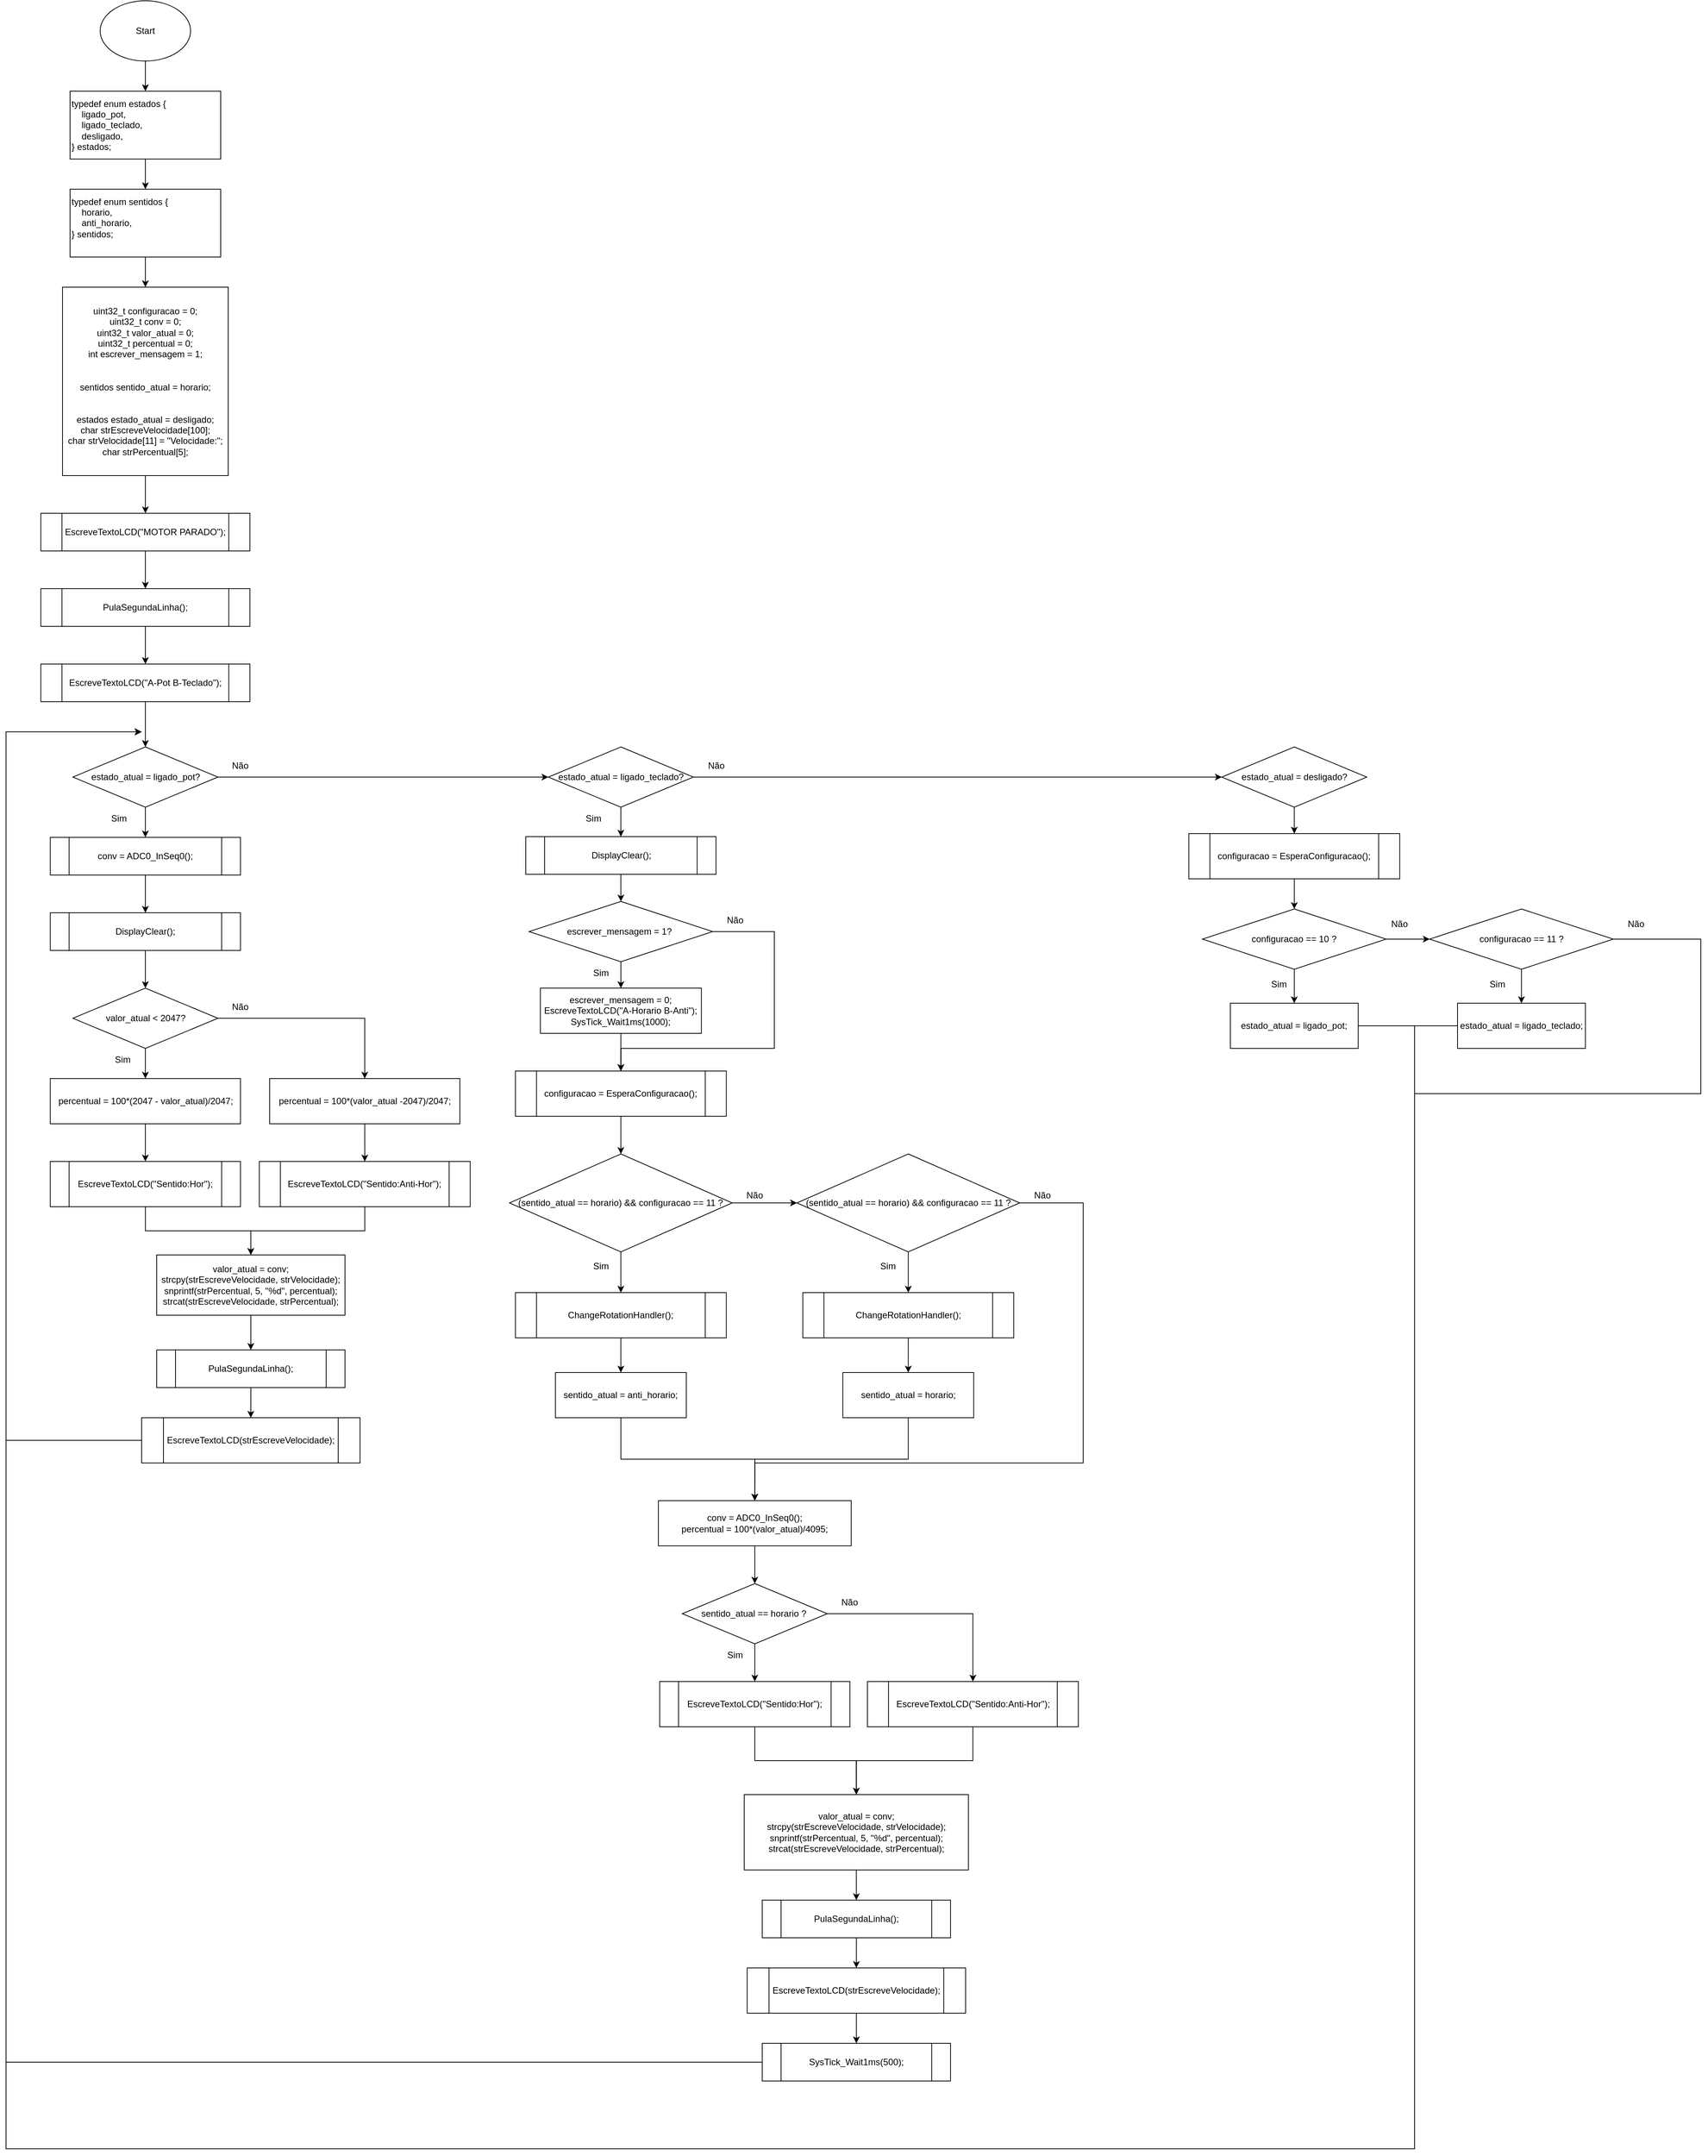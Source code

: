 <mxfile version="22.1.4" type="device">
  <diagram name="Página-1" id="L03aCDR9lE72jBjdQ07d">
    <mxGraphModel dx="2852" dy="1502" grid="1" gridSize="10" guides="1" tooltips="1" connect="1" arrows="1" fold="1" page="1" pageScale="1" pageWidth="827" pageHeight="1169" math="0" shadow="0">
      <root>
        <mxCell id="0" />
        <mxCell id="1" parent="0" />
        <mxCell id="bAKv689QTFhfxUIVN02V-3" value="" style="edgeStyle=orthogonalEdgeStyle;rounded=0;orthogonalLoop=1;jettySize=auto;html=1;" edge="1" parent="1" source="bAKv689QTFhfxUIVN02V-1" target="bAKv689QTFhfxUIVN02V-2">
          <mxGeometry relative="1" as="geometry" />
        </mxCell>
        <mxCell id="bAKv689QTFhfxUIVN02V-1" value="Start" style="ellipse;whiteSpace=wrap;html=1;" vertex="1" parent="1">
          <mxGeometry x="165" y="10" width="120" height="80" as="geometry" />
        </mxCell>
        <mxCell id="bAKv689QTFhfxUIVN02V-5" value="" style="edgeStyle=orthogonalEdgeStyle;rounded=0;orthogonalLoop=1;jettySize=auto;html=1;" edge="1" parent="1" source="bAKv689QTFhfxUIVN02V-2" target="bAKv689QTFhfxUIVN02V-4">
          <mxGeometry relative="1" as="geometry" />
        </mxCell>
        <mxCell id="bAKv689QTFhfxUIVN02V-2" value="&lt;div style=&quot;&quot;&gt;typedef enum estados&amp;nbsp;&lt;span style=&quot;background-color: initial;&quot;&gt;{&lt;/span&gt;&lt;/div&gt;&lt;div style=&quot;&quot;&gt;&amp;nbsp; &amp;nbsp; ligado_pot,&lt;span style=&quot;&quot;&gt;&lt;/span&gt;&lt;/div&gt;&lt;div style=&quot;&quot;&gt;&lt;span style=&quot;&quot;&gt;&lt;span style=&quot;&quot;&gt;&lt;span style=&quot;white-space: pre;&quot;&gt;&amp;nbsp;&amp;nbsp;&amp;nbsp;&amp;nbsp;&lt;/span&gt;&lt;/span&gt;ligado_teclado,&lt;/span&gt;&lt;/div&gt;&lt;div style=&quot;&quot;&gt;&lt;span style=&quot;&quot;&gt;&lt;span style=&quot;&quot;&gt;&lt;span style=&quot;white-space: pre;&quot;&gt;&amp;nbsp;&amp;nbsp;&amp;nbsp;&amp;nbsp;&lt;/span&gt;&lt;/span&gt;desligado,&lt;/span&gt;&lt;/div&gt;&lt;div style=&quot;&quot;&gt;} estados;&lt;/div&gt;" style="whiteSpace=wrap;html=1;align=left;" vertex="1" parent="1">
          <mxGeometry x="125" y="130" width="200" height="90" as="geometry" />
        </mxCell>
        <mxCell id="bAKv689QTFhfxUIVN02V-7" value="" style="edgeStyle=orthogonalEdgeStyle;rounded=0;orthogonalLoop=1;jettySize=auto;html=1;" edge="1" parent="1" source="bAKv689QTFhfxUIVN02V-4" target="bAKv689QTFhfxUIVN02V-6">
          <mxGeometry relative="1" as="geometry" />
        </mxCell>
        <mxCell id="bAKv689QTFhfxUIVN02V-4" value="&lt;div style=&quot;&quot;&gt;&lt;div&gt;typedef enum sentidos&amp;nbsp;&lt;span style=&quot;background-color: initial;&quot;&gt;{&lt;/span&gt;&lt;/div&gt;&lt;div&gt;&lt;span style=&quot;white-space: pre;&quot;&gt;&amp;nbsp;&amp;nbsp;&amp;nbsp;&amp;nbsp;&lt;/span&gt;horario,&lt;/div&gt;&lt;div&gt;&lt;span style=&quot;&quot;&gt;&lt;span style=&quot;white-space: pre;&quot;&gt;&amp;nbsp;&amp;nbsp;&amp;nbsp;&amp;nbsp;&lt;/span&gt;&lt;/span&gt;anti_horario,&lt;/div&gt;&lt;div&gt;} sentidos;&lt;/div&gt;&lt;div&gt;&lt;br&gt;&lt;/div&gt;&lt;/div&gt;" style="whiteSpace=wrap;html=1;align=left;" vertex="1" parent="1">
          <mxGeometry x="125" y="260" width="200" height="90" as="geometry" />
        </mxCell>
        <mxCell id="bAKv689QTFhfxUIVN02V-9" value="" style="edgeStyle=orthogonalEdgeStyle;rounded=0;orthogonalLoop=1;jettySize=auto;html=1;" edge="1" parent="1" source="bAKv689QTFhfxUIVN02V-6" target="bAKv689QTFhfxUIVN02V-8">
          <mxGeometry relative="1" as="geometry" />
        </mxCell>
        <mxCell id="bAKv689QTFhfxUIVN02V-6" value="uint32_t configuracao = 0;&lt;br&gt;uint32_t conv = 0;&lt;br&gt;uint32_t valor_atual = 0;&lt;br&gt;uint32_t percentual = 0;&lt;br&gt;int escrever_mensagem = 1;&lt;br&gt;&lt;br&gt;&lt;br&gt;sentidos sentido_atual = horario;&lt;br&gt;&lt;br&gt;&lt;br&gt;estados estado_atual = desligado;&lt;br&gt;char strEscreveVelocidade[100];&lt;br&gt;char strVelocidade[11] = &quot;Velocidade:&quot;;&lt;br&gt;char strPercentual[5];" style="whiteSpace=wrap;html=1;align=center;" vertex="1" parent="1">
          <mxGeometry x="115" y="390" width="220" height="250" as="geometry" />
        </mxCell>
        <mxCell id="bAKv689QTFhfxUIVN02V-13" value="" style="edgeStyle=orthogonalEdgeStyle;rounded=0;orthogonalLoop=1;jettySize=auto;html=1;" edge="1" parent="1" source="bAKv689QTFhfxUIVN02V-8" target="bAKv689QTFhfxUIVN02V-12">
          <mxGeometry relative="1" as="geometry" />
        </mxCell>
        <mxCell id="bAKv689QTFhfxUIVN02V-8" value="&lt;div&gt;EscreveTextoLCD(&quot;MOTOR PARADO&quot;);&lt;/div&gt;" style="shape=process;whiteSpace=wrap;html=1;backgroundOutline=1;" vertex="1" parent="1">
          <mxGeometry x="86.25" y="690" width="277.5" height="50" as="geometry" />
        </mxCell>
        <mxCell id="bAKv689QTFhfxUIVN02V-15" value="" style="edgeStyle=orthogonalEdgeStyle;rounded=0;orthogonalLoop=1;jettySize=auto;html=1;" edge="1" parent="1" source="bAKv689QTFhfxUIVN02V-12" target="bAKv689QTFhfxUIVN02V-14">
          <mxGeometry relative="1" as="geometry" />
        </mxCell>
        <mxCell id="bAKv689QTFhfxUIVN02V-12" value="&lt;div&gt;PulaSegundaLinha();&lt;/div&gt;" style="shape=process;whiteSpace=wrap;html=1;backgroundOutline=1;" vertex="1" parent="1">
          <mxGeometry x="86.25" y="790" width="277.5" height="50" as="geometry" />
        </mxCell>
        <mxCell id="bAKv689QTFhfxUIVN02V-17" value="" style="edgeStyle=orthogonalEdgeStyle;rounded=0;orthogonalLoop=1;jettySize=auto;html=1;" edge="1" parent="1" source="bAKv689QTFhfxUIVN02V-14" target="bAKv689QTFhfxUIVN02V-16">
          <mxGeometry relative="1" as="geometry" />
        </mxCell>
        <mxCell id="bAKv689QTFhfxUIVN02V-14" value="&lt;div&gt;EscreveTextoLCD(&quot;A-Pot B-Teclado&quot;);&lt;/div&gt;" style="shape=process;whiteSpace=wrap;html=1;backgroundOutline=1;" vertex="1" parent="1">
          <mxGeometry x="86.25" y="890" width="277.5" height="50" as="geometry" />
        </mxCell>
        <mxCell id="bAKv689QTFhfxUIVN02V-19" value="" style="edgeStyle=orthogonalEdgeStyle;rounded=0;orthogonalLoop=1;jettySize=auto;html=1;" edge="1" parent="1" source="bAKv689QTFhfxUIVN02V-16" target="bAKv689QTFhfxUIVN02V-18">
          <mxGeometry relative="1" as="geometry" />
        </mxCell>
        <mxCell id="bAKv689QTFhfxUIVN02V-40" value="" style="edgeStyle=orthogonalEdgeStyle;rounded=0;orthogonalLoop=1;jettySize=auto;html=1;" edge="1" parent="1" source="bAKv689QTFhfxUIVN02V-16" target="bAKv689QTFhfxUIVN02V-39">
          <mxGeometry relative="1" as="geometry" />
        </mxCell>
        <mxCell id="bAKv689QTFhfxUIVN02V-16" value="estado_atual = ligado_pot?" style="rhombus;whiteSpace=wrap;html=1;" vertex="1" parent="1">
          <mxGeometry x="128.75" y="1000" width="192.5" height="80" as="geometry" />
        </mxCell>
        <mxCell id="bAKv689QTFhfxUIVN02V-21" value="" style="edgeStyle=orthogonalEdgeStyle;rounded=0;orthogonalLoop=1;jettySize=auto;html=1;" edge="1" parent="1" source="bAKv689QTFhfxUIVN02V-18" target="bAKv689QTFhfxUIVN02V-20">
          <mxGeometry relative="1" as="geometry" />
        </mxCell>
        <mxCell id="bAKv689QTFhfxUIVN02V-18" value="&lt;div&gt;conv = ADC0_InSeq0();&lt;/div&gt;" style="shape=process;whiteSpace=wrap;html=1;backgroundOutline=1;" vertex="1" parent="1">
          <mxGeometry x="98.75" y="1120" width="252.5" height="50" as="geometry" />
        </mxCell>
        <mxCell id="bAKv689QTFhfxUIVN02V-23" value="" style="edgeStyle=orthogonalEdgeStyle;rounded=0;orthogonalLoop=1;jettySize=auto;html=1;" edge="1" parent="1" source="bAKv689QTFhfxUIVN02V-20" target="bAKv689QTFhfxUIVN02V-22">
          <mxGeometry relative="1" as="geometry" />
        </mxCell>
        <mxCell id="bAKv689QTFhfxUIVN02V-20" value="&lt;div&gt;DisplayClear();&lt;/div&gt;" style="shape=process;whiteSpace=wrap;html=1;backgroundOutline=1;" vertex="1" parent="1">
          <mxGeometry x="98.75" y="1220" width="252.5" height="50" as="geometry" />
        </mxCell>
        <mxCell id="bAKv689QTFhfxUIVN02V-25" value="" style="edgeStyle=orthogonalEdgeStyle;rounded=0;orthogonalLoop=1;jettySize=auto;html=1;" edge="1" parent="1" source="bAKv689QTFhfxUIVN02V-22" target="bAKv689QTFhfxUIVN02V-24">
          <mxGeometry relative="1" as="geometry" />
        </mxCell>
        <mxCell id="bAKv689QTFhfxUIVN02V-31" style="edgeStyle=orthogonalEdgeStyle;rounded=0;orthogonalLoop=1;jettySize=auto;html=1;" edge="1" parent="1" source="bAKv689QTFhfxUIVN02V-22" target="bAKv689QTFhfxUIVN02V-29">
          <mxGeometry relative="1" as="geometry" />
        </mxCell>
        <mxCell id="bAKv689QTFhfxUIVN02V-22" value="valor_atual &amp;lt; 2047?" style="rhombus;whiteSpace=wrap;html=1;" vertex="1" parent="1">
          <mxGeometry x="128.75" y="1320" width="192.5" height="80" as="geometry" />
        </mxCell>
        <mxCell id="bAKv689QTFhfxUIVN02V-27" value="" style="edgeStyle=orthogonalEdgeStyle;rounded=0;orthogonalLoop=1;jettySize=auto;html=1;" edge="1" parent="1" source="bAKv689QTFhfxUIVN02V-24" target="bAKv689QTFhfxUIVN02V-26">
          <mxGeometry relative="1" as="geometry" />
        </mxCell>
        <mxCell id="bAKv689QTFhfxUIVN02V-24" value="percentual = 100*(2047 - valor_atual)/2047;" style="whiteSpace=wrap;html=1;" vertex="1" parent="1">
          <mxGeometry x="98.75" y="1440" width="252.5" height="60" as="geometry" />
        </mxCell>
        <mxCell id="bAKv689QTFhfxUIVN02V-33" value="" style="edgeStyle=orthogonalEdgeStyle;rounded=0;orthogonalLoop=1;jettySize=auto;html=1;" edge="1" parent="1" source="bAKv689QTFhfxUIVN02V-26" target="bAKv689QTFhfxUIVN02V-32">
          <mxGeometry relative="1" as="geometry" />
        </mxCell>
        <mxCell id="bAKv689QTFhfxUIVN02V-26" value="EscreveTextoLCD(&quot;Sentido:Hor&quot;);" style="shape=process;whiteSpace=wrap;html=1;backgroundOutline=1;" vertex="1" parent="1">
          <mxGeometry x="98.75" y="1550" width="252.5" height="60" as="geometry" />
        </mxCell>
        <mxCell id="bAKv689QTFhfxUIVN02V-28" value="" style="edgeStyle=orthogonalEdgeStyle;rounded=0;orthogonalLoop=1;jettySize=auto;html=1;" edge="1" parent="1" source="bAKv689QTFhfxUIVN02V-29" target="bAKv689QTFhfxUIVN02V-30">
          <mxGeometry relative="1" as="geometry" />
        </mxCell>
        <mxCell id="bAKv689QTFhfxUIVN02V-29" value="percentual = 100*(valor_atual -2047)/2047;" style="whiteSpace=wrap;html=1;" vertex="1" parent="1">
          <mxGeometry x="390" y="1440" width="252.5" height="60" as="geometry" />
        </mxCell>
        <mxCell id="bAKv689QTFhfxUIVN02V-34" style="edgeStyle=orthogonalEdgeStyle;rounded=0;orthogonalLoop=1;jettySize=auto;html=1;entryX=0.5;entryY=0;entryDx=0;entryDy=0;" edge="1" parent="1" source="bAKv689QTFhfxUIVN02V-30" target="bAKv689QTFhfxUIVN02V-32">
          <mxGeometry relative="1" as="geometry" />
        </mxCell>
        <mxCell id="bAKv689QTFhfxUIVN02V-30" value="EscreveTextoLCD(&quot;Sentido:Anti-Hor&quot;);" style="shape=process;whiteSpace=wrap;html=1;backgroundOutline=1;" vertex="1" parent="1">
          <mxGeometry x="376.25" y="1550" width="280" height="60" as="geometry" />
        </mxCell>
        <mxCell id="bAKv689QTFhfxUIVN02V-36" value="" style="edgeStyle=orthogonalEdgeStyle;rounded=0;orthogonalLoop=1;jettySize=auto;html=1;" edge="1" parent="1" source="bAKv689QTFhfxUIVN02V-32" target="bAKv689QTFhfxUIVN02V-35">
          <mxGeometry relative="1" as="geometry" />
        </mxCell>
        <mxCell id="bAKv689QTFhfxUIVN02V-32" value="&lt;div&gt;valor_atual = conv;&lt;/div&gt;&lt;div&gt;strcpy(strEscreveVelocidade, strVelocidade);&lt;span style=&quot;&quot;&gt;&lt;/span&gt;&lt;/div&gt;&lt;div&gt;&lt;span style=&quot;&quot;&gt;snprintf(strPercentual, 5, &quot;%d&quot;, percentual);&lt;/span&gt;&lt;/div&gt;&lt;div style=&quot;&quot;&gt;&lt;span style=&quot;&quot;&gt;strcat(strEscreveVelocidade, strPercentual);&lt;/span&gt;&lt;/div&gt;" style="whiteSpace=wrap;html=1;align=center;" vertex="1" parent="1">
          <mxGeometry x="240" y="1674" width="250" height="80" as="geometry" />
        </mxCell>
        <mxCell id="bAKv689QTFhfxUIVN02V-38" value="" style="edgeStyle=orthogonalEdgeStyle;rounded=0;orthogonalLoop=1;jettySize=auto;html=1;" edge="1" parent="1" source="bAKv689QTFhfxUIVN02V-35" target="bAKv689QTFhfxUIVN02V-37">
          <mxGeometry relative="1" as="geometry" />
        </mxCell>
        <mxCell id="bAKv689QTFhfxUIVN02V-35" value="&lt;div&gt;PulaSegundaLinha();&lt;/div&gt;" style="shape=process;whiteSpace=wrap;html=1;backgroundOutline=1;" vertex="1" parent="1">
          <mxGeometry x="240" y="1800" width="250" height="50" as="geometry" />
        </mxCell>
        <mxCell id="bAKv689QTFhfxUIVN02V-71" style="edgeStyle=orthogonalEdgeStyle;rounded=0;orthogonalLoop=1;jettySize=auto;html=1;" edge="1" parent="1" source="bAKv689QTFhfxUIVN02V-37">
          <mxGeometry relative="1" as="geometry">
            <mxPoint x="220" y="980" as="targetPoint" />
            <Array as="points">
              <mxPoint x="40" y="1920" />
              <mxPoint x="40" y="980" />
            </Array>
          </mxGeometry>
        </mxCell>
        <mxCell id="bAKv689QTFhfxUIVN02V-37" value="EscreveTextoLCD(strEscreveVelocidade);" style="shape=process;whiteSpace=wrap;html=1;backgroundOutline=1;" vertex="1" parent="1">
          <mxGeometry x="220" y="1890" width="290" height="60" as="geometry" />
        </mxCell>
        <mxCell id="bAKv689QTFhfxUIVN02V-42" value="" style="edgeStyle=orthogonalEdgeStyle;rounded=0;orthogonalLoop=1;jettySize=auto;html=1;" edge="1" parent="1" source="bAKv689QTFhfxUIVN02V-39" target="bAKv689QTFhfxUIVN02V-41">
          <mxGeometry relative="1" as="geometry" />
        </mxCell>
        <mxCell id="bAKv689QTFhfxUIVN02V-39" value="estado_atual = ligado_teclado?" style="rhombus;whiteSpace=wrap;html=1;" vertex="1" parent="1">
          <mxGeometry x="760" y="1000" width="192.5" height="80" as="geometry" />
        </mxCell>
        <mxCell id="bAKv689QTFhfxUIVN02V-44" value="" style="edgeStyle=orthogonalEdgeStyle;rounded=0;orthogonalLoop=1;jettySize=auto;html=1;" edge="1" parent="1" source="bAKv689QTFhfxUIVN02V-41" target="bAKv689QTFhfxUIVN02V-43">
          <mxGeometry relative="1" as="geometry" />
        </mxCell>
        <mxCell id="bAKv689QTFhfxUIVN02V-41" value="&lt;div&gt;DisplayClear();&lt;/div&gt;" style="shape=process;whiteSpace=wrap;html=1;backgroundOutline=1;" vertex="1" parent="1">
          <mxGeometry x="730" y="1119" width="252.5" height="50" as="geometry" />
        </mxCell>
        <mxCell id="bAKv689QTFhfxUIVN02V-46" value="" style="edgeStyle=orthogonalEdgeStyle;rounded=0;orthogonalLoop=1;jettySize=auto;html=1;" edge="1" parent="1" source="bAKv689QTFhfxUIVN02V-43" target="bAKv689QTFhfxUIVN02V-45">
          <mxGeometry relative="1" as="geometry" />
        </mxCell>
        <mxCell id="bAKv689QTFhfxUIVN02V-100" style="edgeStyle=orthogonalEdgeStyle;rounded=0;orthogonalLoop=1;jettySize=auto;html=1;entryX=0.5;entryY=0;entryDx=0;entryDy=0;" edge="1" parent="1" source="bAKv689QTFhfxUIVN02V-43" target="bAKv689QTFhfxUIVN02V-47">
          <mxGeometry relative="1" as="geometry">
            <Array as="points">
              <mxPoint x="1060" y="1245" />
              <mxPoint x="1060" y="1400" />
              <mxPoint x="856" y="1400" />
            </Array>
          </mxGeometry>
        </mxCell>
        <mxCell id="bAKv689QTFhfxUIVN02V-43" value="escrever_mensagem = 1?&amp;nbsp;" style="rhombus;whiteSpace=wrap;html=1;" vertex="1" parent="1">
          <mxGeometry x="734.38" y="1205" width="243.75" height="80" as="geometry" />
        </mxCell>
        <mxCell id="bAKv689QTFhfxUIVN02V-48" value="" style="edgeStyle=orthogonalEdgeStyle;rounded=0;orthogonalLoop=1;jettySize=auto;html=1;" edge="1" parent="1" source="bAKv689QTFhfxUIVN02V-45" target="bAKv689QTFhfxUIVN02V-47">
          <mxGeometry relative="1" as="geometry" />
        </mxCell>
        <mxCell id="bAKv689QTFhfxUIVN02V-45" value="&lt;div&gt;escrever_mensagem = 0;&lt;/div&gt;&lt;div&gt;EscreveTextoLCD(&quot;A-Horario B-Anti&quot;);&lt;span style=&quot;&quot;&gt;&lt;/span&gt;&lt;/div&gt;&lt;div&gt;&lt;span style=&quot;&quot;&gt;SysTick_Wait1ms(1000);&lt;/span&gt;&lt;/div&gt;" style="whiteSpace=wrap;html=1;" vertex="1" parent="1">
          <mxGeometry x="749.38" y="1320" width="213.76" height="60" as="geometry" />
        </mxCell>
        <mxCell id="bAKv689QTFhfxUIVN02V-52" value="" style="edgeStyle=orthogonalEdgeStyle;rounded=0;orthogonalLoop=1;jettySize=auto;html=1;" edge="1" parent="1" source="bAKv689QTFhfxUIVN02V-47" target="bAKv689QTFhfxUIVN02V-51">
          <mxGeometry relative="1" as="geometry" />
        </mxCell>
        <mxCell id="bAKv689QTFhfxUIVN02V-47" value="configuracao = EsperaConfiguracao();" style="shape=process;whiteSpace=wrap;html=1;backgroundOutline=1;" vertex="1" parent="1">
          <mxGeometry x="716.26" y="1430" width="280" height="60" as="geometry" />
        </mxCell>
        <mxCell id="bAKv689QTFhfxUIVN02V-55" value="" style="edgeStyle=orthogonalEdgeStyle;rounded=0;orthogonalLoop=1;jettySize=auto;html=1;" edge="1" parent="1" source="bAKv689QTFhfxUIVN02V-49" target="bAKv689QTFhfxUIVN02V-54">
          <mxGeometry relative="1" as="geometry" />
        </mxCell>
        <mxCell id="bAKv689QTFhfxUIVN02V-49" value="ChangeRotationHandler();" style="shape=process;whiteSpace=wrap;html=1;backgroundOutline=1;" vertex="1" parent="1">
          <mxGeometry x="716.25" y="1724" width="280" height="60" as="geometry" />
        </mxCell>
        <mxCell id="bAKv689QTFhfxUIVN02V-53" value="" style="edgeStyle=orthogonalEdgeStyle;rounded=0;orthogonalLoop=1;jettySize=auto;html=1;" edge="1" parent="1" source="bAKv689QTFhfxUIVN02V-51" target="bAKv689QTFhfxUIVN02V-49">
          <mxGeometry relative="1" as="geometry" />
        </mxCell>
        <mxCell id="bAKv689QTFhfxUIVN02V-61" value="" style="edgeStyle=orthogonalEdgeStyle;rounded=0;orthogonalLoop=1;jettySize=auto;html=1;" edge="1" parent="1" source="bAKv689QTFhfxUIVN02V-51" target="bAKv689QTFhfxUIVN02V-59">
          <mxGeometry relative="1" as="geometry" />
        </mxCell>
        <mxCell id="bAKv689QTFhfxUIVN02V-51" value="(sentido_atual == horario) &amp;amp;&amp;amp; configuracao == 11 ?" style="rhombus;whiteSpace=wrap;html=1;" vertex="1" parent="1">
          <mxGeometry x="708.45" y="1540" width="295.61" height="130" as="geometry" />
        </mxCell>
        <mxCell id="bAKv689QTFhfxUIVN02V-73" value="" style="edgeStyle=orthogonalEdgeStyle;rounded=0;orthogonalLoop=1;jettySize=auto;html=1;" edge="1" parent="1" source="bAKv689QTFhfxUIVN02V-54" target="bAKv689QTFhfxUIVN02V-72">
          <mxGeometry relative="1" as="geometry" />
        </mxCell>
        <mxCell id="bAKv689QTFhfxUIVN02V-54" value="sentido_atual = anti_horario;" style="whiteSpace=wrap;html=1;" vertex="1" parent="1">
          <mxGeometry x="769.38" y="1830" width="173.75" height="60" as="geometry" />
        </mxCell>
        <mxCell id="bAKv689QTFhfxUIVN02V-56" value="" style="edgeStyle=orthogonalEdgeStyle;rounded=0;orthogonalLoop=1;jettySize=auto;html=1;" edge="1" parent="1" source="bAKv689QTFhfxUIVN02V-57" target="bAKv689QTFhfxUIVN02V-60">
          <mxGeometry relative="1" as="geometry" />
        </mxCell>
        <mxCell id="bAKv689QTFhfxUIVN02V-57" value="ChangeRotationHandler();" style="shape=process;whiteSpace=wrap;html=1;backgroundOutline=1;" vertex="1" parent="1">
          <mxGeometry x="1097.8" y="1724" width="280" height="60" as="geometry" />
        </mxCell>
        <mxCell id="bAKv689QTFhfxUIVN02V-58" value="" style="edgeStyle=orthogonalEdgeStyle;rounded=0;orthogonalLoop=1;jettySize=auto;html=1;" edge="1" parent="1" source="bAKv689QTFhfxUIVN02V-59" target="bAKv689QTFhfxUIVN02V-57">
          <mxGeometry relative="1" as="geometry" />
        </mxCell>
        <mxCell id="bAKv689QTFhfxUIVN02V-103" style="edgeStyle=orthogonalEdgeStyle;rounded=0;orthogonalLoop=1;jettySize=auto;html=1;entryX=0.5;entryY=0;entryDx=0;entryDy=0;" edge="1" parent="1" source="bAKv689QTFhfxUIVN02V-59" target="bAKv689QTFhfxUIVN02V-72">
          <mxGeometry relative="1" as="geometry">
            <Array as="points">
              <mxPoint x="1470" y="1605" />
              <mxPoint x="1470" y="1950" />
              <mxPoint x="1034" y="1950" />
            </Array>
          </mxGeometry>
        </mxCell>
        <mxCell id="bAKv689QTFhfxUIVN02V-59" value="(sentido_atual == horario) &amp;amp;&amp;amp; configuracao == 11 ?" style="rhombus;whiteSpace=wrap;html=1;" vertex="1" parent="1">
          <mxGeometry x="1090" y="1540" width="295.61" height="130" as="geometry" />
        </mxCell>
        <mxCell id="bAKv689QTFhfxUIVN02V-74" style="edgeStyle=orthogonalEdgeStyle;rounded=0;orthogonalLoop=1;jettySize=auto;html=1;entryX=0.5;entryY=0;entryDx=0;entryDy=0;" edge="1" parent="1" source="bAKv689QTFhfxUIVN02V-60" target="bAKv689QTFhfxUIVN02V-72">
          <mxGeometry relative="1" as="geometry" />
        </mxCell>
        <mxCell id="bAKv689QTFhfxUIVN02V-60" value="sentido_atual = horario;" style="whiteSpace=wrap;html=1;" vertex="1" parent="1">
          <mxGeometry x="1150.93" y="1830" width="173.75" height="60" as="geometry" />
        </mxCell>
        <mxCell id="bAKv689QTFhfxUIVN02V-62" value="Sim" style="text;html=1;strokeColor=none;fillColor=none;align=center;verticalAlign=middle;whiteSpace=wrap;rounded=0;" vertex="1" parent="1">
          <mxGeometry x="165" y="1400" width="60" height="30" as="geometry" />
        </mxCell>
        <mxCell id="bAKv689QTFhfxUIVN02V-63" value="Sim" style="text;html=1;strokeColor=none;fillColor=none;align=center;verticalAlign=middle;whiteSpace=wrap;rounded=0;" vertex="1" parent="1">
          <mxGeometry x="160" y="1080" width="60" height="30" as="geometry" />
        </mxCell>
        <mxCell id="bAKv689QTFhfxUIVN02V-64" value="Sim" style="text;html=1;strokeColor=none;fillColor=none;align=center;verticalAlign=middle;whiteSpace=wrap;rounded=0;" vertex="1" parent="1">
          <mxGeometry x="790" y="1080" width="60" height="30" as="geometry" />
        </mxCell>
        <mxCell id="bAKv689QTFhfxUIVN02V-65" value="Sim" style="text;html=1;strokeColor=none;fillColor=none;align=center;verticalAlign=middle;whiteSpace=wrap;rounded=0;" vertex="1" parent="1">
          <mxGeometry x="800" y="1285" width="60" height="30" as="geometry" />
        </mxCell>
        <mxCell id="bAKv689QTFhfxUIVN02V-66" value="Sim" style="text;html=1;strokeColor=none;fillColor=none;align=center;verticalAlign=middle;whiteSpace=wrap;rounded=0;" vertex="1" parent="1">
          <mxGeometry x="800" y="1674" width="60" height="30" as="geometry" />
        </mxCell>
        <mxCell id="bAKv689QTFhfxUIVN02V-67" value="Sim" style="text;html=1;strokeColor=none;fillColor=none;align=center;verticalAlign=middle;whiteSpace=wrap;rounded=0;" vertex="1" parent="1">
          <mxGeometry x="1181" y="1674" width="60" height="30" as="geometry" />
        </mxCell>
        <mxCell id="bAKv689QTFhfxUIVN02V-68" value="Não" style="text;html=1;strokeColor=none;fillColor=none;align=center;verticalAlign=middle;whiteSpace=wrap;rounded=0;" vertex="1" parent="1">
          <mxGeometry x="321.25" y="1010" width="60" height="30" as="geometry" />
        </mxCell>
        <mxCell id="bAKv689QTFhfxUIVN02V-69" value="Não" style="text;html=1;strokeColor=none;fillColor=none;align=center;verticalAlign=middle;whiteSpace=wrap;rounded=0;" vertex="1" parent="1">
          <mxGeometry x="321.25" y="1330" width="60" height="30" as="geometry" />
        </mxCell>
        <mxCell id="bAKv689QTFhfxUIVN02V-70" value="Não" style="text;html=1;strokeColor=none;fillColor=none;align=center;verticalAlign=middle;whiteSpace=wrap;rounded=0;" vertex="1" parent="1">
          <mxGeometry x="1004.06" y="1580" width="60" height="30" as="geometry" />
        </mxCell>
        <mxCell id="bAKv689QTFhfxUIVN02V-76" value="" style="edgeStyle=orthogonalEdgeStyle;rounded=0;orthogonalLoop=1;jettySize=auto;html=1;" edge="1" parent="1" source="bAKv689QTFhfxUIVN02V-72" target="bAKv689QTFhfxUIVN02V-75">
          <mxGeometry relative="1" as="geometry" />
        </mxCell>
        <mxCell id="bAKv689QTFhfxUIVN02V-72" value="&lt;div&gt;conv = ADC0_InSeq0();&lt;/div&gt;&lt;div&gt;percentual = 100*(valor_atual)/4095;&lt;span style=&quot;&quot;&gt;&lt;/span&gt;&lt;/div&gt;" style="whiteSpace=wrap;html=1;" vertex="1" parent="1">
          <mxGeometry x="906.09" y="2000" width="255.94" height="60" as="geometry" />
        </mxCell>
        <mxCell id="bAKv689QTFhfxUIVN02V-79" value="" style="edgeStyle=orthogonalEdgeStyle;rounded=0;orthogonalLoop=1;jettySize=auto;html=1;" edge="1" parent="1" source="bAKv689QTFhfxUIVN02V-75" target="bAKv689QTFhfxUIVN02V-77">
          <mxGeometry relative="1" as="geometry" />
        </mxCell>
        <mxCell id="bAKv689QTFhfxUIVN02V-80" style="edgeStyle=orthogonalEdgeStyle;rounded=0;orthogonalLoop=1;jettySize=auto;html=1;" edge="1" parent="1" source="bAKv689QTFhfxUIVN02V-75" target="bAKv689QTFhfxUIVN02V-78">
          <mxGeometry relative="1" as="geometry" />
        </mxCell>
        <mxCell id="bAKv689QTFhfxUIVN02V-75" value="sentido_atual == horario ?&amp;nbsp;" style="rhombus;whiteSpace=wrap;html=1;" vertex="1" parent="1">
          <mxGeometry x="937.81" y="2110" width="192.5" height="80" as="geometry" />
        </mxCell>
        <mxCell id="bAKv689QTFhfxUIVN02V-82" value="" style="edgeStyle=orthogonalEdgeStyle;rounded=0;orthogonalLoop=1;jettySize=auto;html=1;" edge="1" parent="1" source="bAKv689QTFhfxUIVN02V-77" target="bAKv689QTFhfxUIVN02V-81">
          <mxGeometry relative="1" as="geometry" />
        </mxCell>
        <mxCell id="bAKv689QTFhfxUIVN02V-77" value="EscreveTextoLCD(&quot;Sentido:Hor&quot;);" style="shape=process;whiteSpace=wrap;html=1;backgroundOutline=1;" vertex="1" parent="1">
          <mxGeometry x="907.81" y="2240" width="252.5" height="60" as="geometry" />
        </mxCell>
        <mxCell id="bAKv689QTFhfxUIVN02V-86" style="edgeStyle=orthogonalEdgeStyle;rounded=0;orthogonalLoop=1;jettySize=auto;html=1;entryX=0.5;entryY=0;entryDx=0;entryDy=0;" edge="1" parent="1" source="bAKv689QTFhfxUIVN02V-78" target="bAKv689QTFhfxUIVN02V-81">
          <mxGeometry relative="1" as="geometry" />
        </mxCell>
        <mxCell id="bAKv689QTFhfxUIVN02V-78" value="EscreveTextoLCD(&quot;Sentido:Anti-Hor&quot;);" style="shape=process;whiteSpace=wrap;html=1;backgroundOutline=1;" vertex="1" parent="1">
          <mxGeometry x="1183.59" y="2240" width="280" height="60" as="geometry" />
        </mxCell>
        <mxCell id="bAKv689QTFhfxUIVN02V-87" value="" style="edgeStyle=orthogonalEdgeStyle;rounded=0;orthogonalLoop=1;jettySize=auto;html=1;" edge="1" parent="1" source="bAKv689QTFhfxUIVN02V-81" target="bAKv689QTFhfxUIVN02V-84">
          <mxGeometry relative="1" as="geometry" />
        </mxCell>
        <mxCell id="bAKv689QTFhfxUIVN02V-81" value="valor_atual = conv;&lt;br&gt;strcpy(strEscreveVelocidade, strVelocidade);&lt;br&gt;snprintf(strPercentual, 5, &quot;%d&quot;, percentual);&lt;br&gt;strcat(strEscreveVelocidade, strPercentual);" style="whiteSpace=wrap;html=1;" vertex="1" parent="1">
          <mxGeometry x="1020" y="2390" width="297.66" height="100" as="geometry" />
        </mxCell>
        <mxCell id="bAKv689QTFhfxUIVN02V-91" value="" style="edgeStyle=orthogonalEdgeStyle;rounded=0;orthogonalLoop=1;jettySize=auto;html=1;" edge="1" parent="1" source="bAKv689QTFhfxUIVN02V-84" target="bAKv689QTFhfxUIVN02V-85">
          <mxGeometry relative="1" as="geometry" />
        </mxCell>
        <mxCell id="bAKv689QTFhfxUIVN02V-84" value="&lt;div&gt;PulaSegundaLinha();&lt;/div&gt;" style="shape=process;whiteSpace=wrap;html=1;backgroundOutline=1;" vertex="1" parent="1">
          <mxGeometry x="1043.91" y="2530" width="250" height="50" as="geometry" />
        </mxCell>
        <mxCell id="bAKv689QTFhfxUIVN02V-92" value="" style="edgeStyle=orthogonalEdgeStyle;rounded=0;orthogonalLoop=1;jettySize=auto;html=1;" edge="1" parent="1" source="bAKv689QTFhfxUIVN02V-85" target="bAKv689QTFhfxUIVN02V-90">
          <mxGeometry relative="1" as="geometry" />
        </mxCell>
        <mxCell id="bAKv689QTFhfxUIVN02V-85" value="EscreveTextoLCD(strEscreveVelocidade);" style="shape=process;whiteSpace=wrap;html=1;backgroundOutline=1;" vertex="1" parent="1">
          <mxGeometry x="1023.91" y="2620" width="290" height="60" as="geometry" />
        </mxCell>
        <mxCell id="bAKv689QTFhfxUIVN02V-93" style="edgeStyle=orthogonalEdgeStyle;rounded=0;orthogonalLoop=1;jettySize=auto;html=1;" edge="1" parent="1" source="bAKv689QTFhfxUIVN02V-90">
          <mxGeometry relative="1" as="geometry">
            <mxPoint x="220" y="980" as="targetPoint" />
            <Array as="points">
              <mxPoint x="40" y="2745" />
              <mxPoint x="40" y="980" />
            </Array>
          </mxGeometry>
        </mxCell>
        <mxCell id="bAKv689QTFhfxUIVN02V-90" value="&lt;div&gt;SysTick_Wait1ms(500);&lt;/div&gt;" style="shape=process;whiteSpace=wrap;html=1;backgroundOutline=1;" vertex="1" parent="1">
          <mxGeometry x="1043.91" y="2720" width="250" height="50" as="geometry" />
        </mxCell>
        <mxCell id="bAKv689QTFhfxUIVN02V-98" value="" style="edgeStyle=orthogonalEdgeStyle;rounded=0;orthogonalLoop=1;jettySize=auto;html=1;" edge="1" parent="1" source="bAKv689QTFhfxUIVN02V-94" target="bAKv689QTFhfxUIVN02V-96">
          <mxGeometry relative="1" as="geometry" />
        </mxCell>
        <mxCell id="bAKv689QTFhfxUIVN02V-94" value="estado_atual = desligado?" style="rhombus;whiteSpace=wrap;html=1;" vertex="1" parent="1">
          <mxGeometry x="1654" y="1000" width="192.5" height="80" as="geometry" />
        </mxCell>
        <mxCell id="bAKv689QTFhfxUIVN02V-95" style="edgeStyle=orthogonalEdgeStyle;rounded=0;orthogonalLoop=1;jettySize=auto;html=1;entryX=0;entryY=0.5;entryDx=0;entryDy=0;" edge="1" parent="1" source="bAKv689QTFhfxUIVN02V-39" target="bAKv689QTFhfxUIVN02V-94">
          <mxGeometry relative="1" as="geometry" />
        </mxCell>
        <mxCell id="bAKv689QTFhfxUIVN02V-107" value="" style="edgeStyle=orthogonalEdgeStyle;rounded=0;orthogonalLoop=1;jettySize=auto;html=1;" edge="1" parent="1" source="bAKv689QTFhfxUIVN02V-96" target="bAKv689QTFhfxUIVN02V-99">
          <mxGeometry relative="1" as="geometry" />
        </mxCell>
        <mxCell id="bAKv689QTFhfxUIVN02V-96" value="configuracao = EsperaConfiguracao();" style="shape=process;whiteSpace=wrap;html=1;backgroundOutline=1;" vertex="1" parent="1">
          <mxGeometry x="1610.25" y="1115" width="280" height="60" as="geometry" />
        </mxCell>
        <mxCell id="bAKv689QTFhfxUIVN02V-109" value="" style="edgeStyle=orthogonalEdgeStyle;rounded=0;orthogonalLoop=1;jettySize=auto;html=1;" edge="1" parent="1" source="bAKv689QTFhfxUIVN02V-99" target="bAKv689QTFhfxUIVN02V-108">
          <mxGeometry relative="1" as="geometry" />
        </mxCell>
        <mxCell id="bAKv689QTFhfxUIVN02V-113" value="" style="edgeStyle=orthogonalEdgeStyle;rounded=0;orthogonalLoop=1;jettySize=auto;html=1;" edge="1" parent="1" source="bAKv689QTFhfxUIVN02V-99" target="bAKv689QTFhfxUIVN02V-111">
          <mxGeometry relative="1" as="geometry" />
        </mxCell>
        <mxCell id="bAKv689QTFhfxUIVN02V-99" value="configuracao == 10 ?" style="rhombus;whiteSpace=wrap;html=1;" vertex="1" parent="1">
          <mxGeometry x="1628.38" y="1215" width="243.75" height="80" as="geometry" />
        </mxCell>
        <mxCell id="bAKv689QTFhfxUIVN02V-101" value="Não" style="text;html=1;strokeColor=none;fillColor=none;align=center;verticalAlign=middle;whiteSpace=wrap;rounded=0;" vertex="1" parent="1">
          <mxGeometry x="978.13" y="1215" width="60" height="30" as="geometry" />
        </mxCell>
        <mxCell id="bAKv689QTFhfxUIVN02V-102" value="Não" style="text;html=1;strokeColor=none;fillColor=none;align=center;verticalAlign=middle;whiteSpace=wrap;rounded=0;" vertex="1" parent="1">
          <mxGeometry x="952.5" y="1010" width="60" height="30" as="geometry" />
        </mxCell>
        <mxCell id="bAKv689QTFhfxUIVN02V-104" value="Não" style="text;html=1;strokeColor=none;fillColor=none;align=center;verticalAlign=middle;whiteSpace=wrap;rounded=0;" vertex="1" parent="1">
          <mxGeometry x="1385.61" y="1580" width="60" height="30" as="geometry" />
        </mxCell>
        <mxCell id="bAKv689QTFhfxUIVN02V-105" value="Sim" style="text;html=1;strokeColor=none;fillColor=none;align=center;verticalAlign=middle;whiteSpace=wrap;rounded=0;" vertex="1" parent="1">
          <mxGeometry x="978.13" y="2190" width="60" height="30" as="geometry" />
        </mxCell>
        <mxCell id="bAKv689QTFhfxUIVN02V-106" value="Não" style="text;html=1;strokeColor=none;fillColor=none;align=center;verticalAlign=middle;whiteSpace=wrap;rounded=0;" vertex="1" parent="1">
          <mxGeometry x="1130.31" y="2120" width="60" height="30" as="geometry" />
        </mxCell>
        <mxCell id="bAKv689QTFhfxUIVN02V-114" style="edgeStyle=orthogonalEdgeStyle;rounded=0;orthogonalLoop=1;jettySize=auto;html=1;" edge="1" parent="1" source="bAKv689QTFhfxUIVN02V-108">
          <mxGeometry relative="1" as="geometry">
            <mxPoint x="220" y="980" as="targetPoint" />
            <Array as="points">
              <mxPoint x="1910" y="1370" />
              <mxPoint x="1910" y="2860" />
              <mxPoint x="40" y="2860" />
              <mxPoint x="40" y="980" />
            </Array>
          </mxGeometry>
        </mxCell>
        <mxCell id="bAKv689QTFhfxUIVN02V-108" value="estado_atual = ligado_pot;" style="whiteSpace=wrap;html=1;" vertex="1" parent="1">
          <mxGeometry x="1665.38" y="1340" width="169.74" height="60" as="geometry" />
        </mxCell>
        <mxCell id="bAKv689QTFhfxUIVN02V-110" value="" style="edgeStyle=orthogonalEdgeStyle;rounded=0;orthogonalLoop=1;jettySize=auto;html=1;" edge="1" parent="1" source="bAKv689QTFhfxUIVN02V-111" target="bAKv689QTFhfxUIVN02V-112">
          <mxGeometry relative="1" as="geometry" />
        </mxCell>
        <mxCell id="bAKv689QTFhfxUIVN02V-121" style="edgeStyle=orthogonalEdgeStyle;rounded=0;orthogonalLoop=1;jettySize=auto;html=1;" edge="1" parent="1" source="bAKv689QTFhfxUIVN02V-111">
          <mxGeometry relative="1" as="geometry">
            <mxPoint x="220" y="980" as="targetPoint" />
            <Array as="points">
              <mxPoint x="2290" y="1255" />
              <mxPoint x="2290" y="1460" />
              <mxPoint x="1910" y="1460" />
              <mxPoint x="1910" y="2860" />
              <mxPoint x="40" y="2860" />
              <mxPoint x="40" y="980" />
            </Array>
          </mxGeometry>
        </mxCell>
        <mxCell id="bAKv689QTFhfxUIVN02V-111" value="configuracao == 11 ?" style="rhombus;whiteSpace=wrap;html=1;" vertex="1" parent="1">
          <mxGeometry x="1930" y="1215" width="243.75" height="80" as="geometry" />
        </mxCell>
        <mxCell id="bAKv689QTFhfxUIVN02V-115" style="edgeStyle=orthogonalEdgeStyle;rounded=0;orthogonalLoop=1;jettySize=auto;html=1;" edge="1" parent="1" source="bAKv689QTFhfxUIVN02V-112">
          <mxGeometry relative="1" as="geometry">
            <mxPoint x="220" y="980" as="targetPoint" />
            <Array as="points">
              <mxPoint x="1910" y="1370" />
              <mxPoint x="1910" y="2860" />
              <mxPoint x="40" y="2860" />
              <mxPoint x="40" y="980" />
            </Array>
          </mxGeometry>
        </mxCell>
        <mxCell id="bAKv689QTFhfxUIVN02V-112" value="estado_atual = ligado_teclado;" style="whiteSpace=wrap;html=1;" vertex="1" parent="1">
          <mxGeometry x="1967" y="1340" width="169.74" height="60" as="geometry" />
        </mxCell>
        <mxCell id="bAKv689QTFhfxUIVN02V-116" value="Sim" style="text;html=1;strokeColor=none;fillColor=none;align=center;verticalAlign=middle;whiteSpace=wrap;rounded=0;" vertex="1" parent="1">
          <mxGeometry x="1700" y="1300" width="60" height="30" as="geometry" />
        </mxCell>
        <mxCell id="bAKv689QTFhfxUIVN02V-117" value="Não" style="text;html=1;strokeColor=none;fillColor=none;align=center;verticalAlign=middle;whiteSpace=wrap;rounded=0;" vertex="1" parent="1">
          <mxGeometry x="1860" y="1220" width="60" height="30" as="geometry" />
        </mxCell>
        <mxCell id="bAKv689QTFhfxUIVN02V-118" value="Sim" style="text;html=1;strokeColor=none;fillColor=none;align=center;verticalAlign=middle;whiteSpace=wrap;rounded=0;" vertex="1" parent="1">
          <mxGeometry x="1990" y="1300" width="60" height="30" as="geometry" />
        </mxCell>
        <mxCell id="bAKv689QTFhfxUIVN02V-119" value="Não" style="text;html=1;strokeColor=none;fillColor=none;align=center;verticalAlign=middle;whiteSpace=wrap;rounded=0;" vertex="1" parent="1">
          <mxGeometry x="2173.75" y="1220" width="60" height="30" as="geometry" />
        </mxCell>
      </root>
    </mxGraphModel>
  </diagram>
</mxfile>
